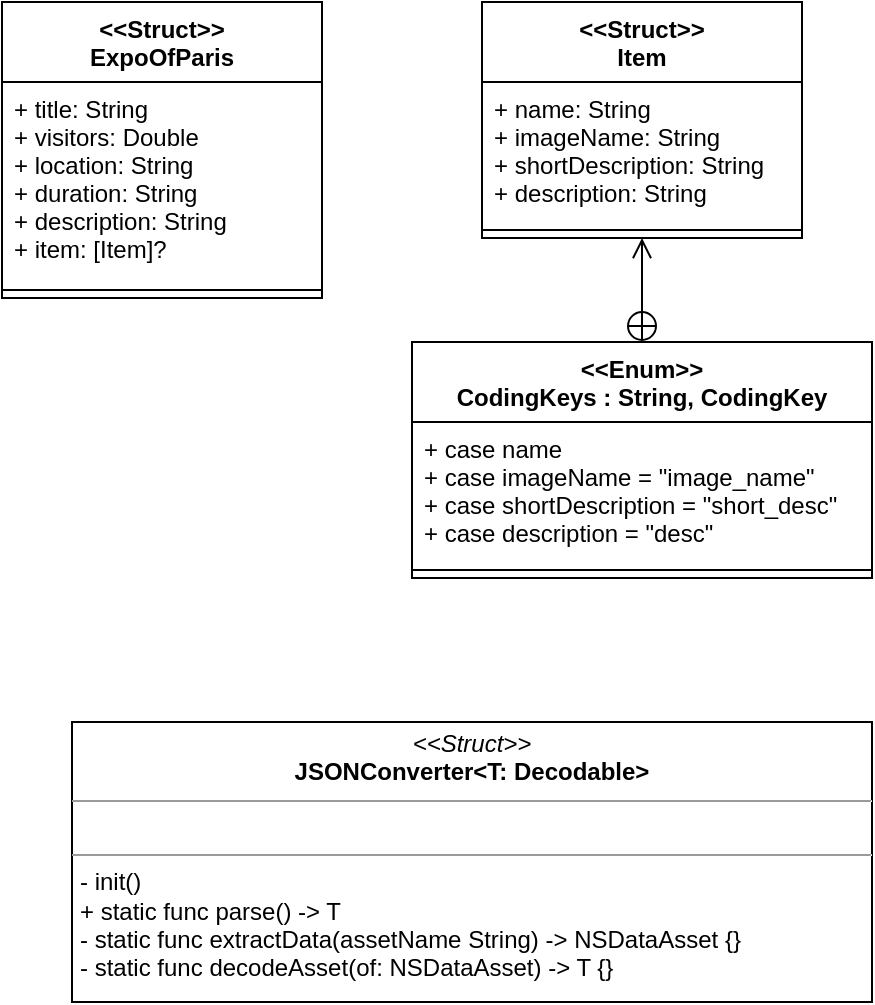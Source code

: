 <mxfile version="13.9.9" type="device"><diagram id="DoAuZeXyCWkiYN_5Xlwu" name="페이지-1"><mxGraphModel dx="706" dy="877" grid="1" gridSize="10" guides="1" tooltips="1" connect="1" arrows="1" fold="1" page="1" pageScale="1" pageWidth="827" pageHeight="1169" math="0" shadow="0"><root><mxCell id="0"/><mxCell id="1" parent="0"/><mxCell id="sS8VIflOAhUjXA8CO4Gy-1" value="&lt;&lt;Struct&gt;&gt;&#10;ExpoOfParis" style="swimlane;fontStyle=1;align=center;verticalAlign=top;childLayout=stackLayout;horizontal=1;startSize=40;horizontalStack=0;resizeParent=1;resizeParentMax=0;resizeLast=0;collapsible=1;marginBottom=0;" vertex="1" parent="1"><mxGeometry x="160" y="240" width="160" height="148" as="geometry"/></mxCell><mxCell id="sS8VIflOAhUjXA8CO4Gy-2" value="+ title: String&#10;+ visitors: Double&#10;+ location: String&#10;+ duration: String&#10;+ description: String&#10;+ item: [Item]?&#10;" style="text;strokeColor=none;fillColor=none;align=left;verticalAlign=top;spacingLeft=4;spacingRight=4;overflow=hidden;rotatable=0;points=[[0,0.5],[1,0.5]];portConstraint=eastwest;" vertex="1" parent="sS8VIflOAhUjXA8CO4Gy-1"><mxGeometry y="40" width="160" height="100" as="geometry"/></mxCell><mxCell id="sS8VIflOAhUjXA8CO4Gy-3" value="" style="line;strokeWidth=1;fillColor=none;align=left;verticalAlign=middle;spacingTop=-1;spacingLeft=3;spacingRight=3;rotatable=0;labelPosition=right;points=[];portConstraint=eastwest;" vertex="1" parent="sS8VIflOAhUjXA8CO4Gy-1"><mxGeometry y="140" width="160" height="8" as="geometry"/></mxCell><mxCell id="sS8VIflOAhUjXA8CO4Gy-5" value="&lt;&lt;Struct&gt;&gt;&#10;Item" style="swimlane;fontStyle=1;align=center;verticalAlign=top;childLayout=stackLayout;horizontal=1;startSize=40;horizontalStack=0;resizeParent=1;resizeParentMax=0;resizeLast=0;collapsible=1;marginBottom=0;" vertex="1" parent="1"><mxGeometry x="400" y="240" width="160" height="118" as="geometry"/></mxCell><mxCell id="sS8VIflOAhUjXA8CO4Gy-6" value="+ name: String&#10;+ imageName: String&#10;+ shortDescription: String&#10;+ description: String&#10;" style="text;strokeColor=none;fillColor=none;align=left;verticalAlign=top;spacingLeft=4;spacingRight=4;overflow=hidden;rotatable=0;points=[[0,0.5],[1,0.5]];portConstraint=eastwest;" vertex="1" parent="sS8VIflOAhUjXA8CO4Gy-5"><mxGeometry y="40" width="160" height="70" as="geometry"/></mxCell><mxCell id="sS8VIflOAhUjXA8CO4Gy-7" value="" style="line;strokeWidth=1;fillColor=none;align=left;verticalAlign=middle;spacingTop=-1;spacingLeft=3;spacingRight=3;rotatable=0;labelPosition=right;points=[];portConstraint=eastwest;" vertex="1" parent="sS8VIflOAhUjXA8CO4Gy-5"><mxGeometry y="110" width="160" height="8" as="geometry"/></mxCell><mxCell id="sS8VIflOAhUjXA8CO4Gy-14" value="" style="endArrow=open;startArrow=circlePlus;endFill=0;startFill=0;endSize=8;html=1;" edge="1" parent="1" source="sS8VIflOAhUjXA8CO4Gy-15" target="sS8VIflOAhUjXA8CO4Gy-5"><mxGeometry width="160" relative="1" as="geometry"><mxPoint x="480" y="480" as="sourcePoint"/><mxPoint x="450" y="380" as="targetPoint"/></mxGeometry></mxCell><mxCell id="sS8VIflOAhUjXA8CO4Gy-15" value="&lt;&lt;Enum&gt;&gt;&#10;CodingKeys : String, CodingKey" style="swimlane;fontStyle=1;align=center;verticalAlign=top;childLayout=stackLayout;horizontal=1;startSize=40;horizontalStack=0;resizeParent=1;resizeParentMax=0;resizeLast=0;collapsible=1;marginBottom=0;" vertex="1" parent="1"><mxGeometry x="365" y="410" width="230" height="118" as="geometry"/></mxCell><mxCell id="sS8VIflOAhUjXA8CO4Gy-16" value="+ case name&#10;+ case imageName = &quot;image_name&quot;&#10;+ case shortDescription = &quot;short_desc&quot;&#10;+ case description = &quot;desc&quot;" style="text;strokeColor=none;fillColor=none;align=left;verticalAlign=top;spacingLeft=4;spacingRight=4;overflow=hidden;rotatable=0;points=[[0,0.5],[1,0.5]];portConstraint=eastwest;" vertex="1" parent="sS8VIflOAhUjXA8CO4Gy-15"><mxGeometry y="40" width="230" height="70" as="geometry"/></mxCell><mxCell id="sS8VIflOAhUjXA8CO4Gy-17" value="" style="line;strokeWidth=1;fillColor=none;align=left;verticalAlign=middle;spacingTop=-1;spacingLeft=3;spacingRight=3;rotatable=0;labelPosition=right;points=[];portConstraint=eastwest;" vertex="1" parent="sS8VIflOAhUjXA8CO4Gy-15"><mxGeometry y="110" width="230" height="8" as="geometry"/></mxCell><mxCell id="sS8VIflOAhUjXA8CO4Gy-20" value="&lt;p style=&quot;margin: 0px ; margin-top: 4px ; text-align: center&quot;&gt;&lt;i&gt;&amp;lt;&amp;lt;Struct&amp;gt;&amp;gt;&lt;/i&gt;&lt;br&gt;&lt;b&gt;JSONConverter&amp;lt;T: Decodable&amp;gt;&lt;/b&gt;&lt;br&gt;&lt;/p&gt;&lt;hr size=&quot;1&quot;&gt;&lt;p style=&quot;margin: 0px ; margin-left: 4px&quot;&gt;&lt;br&gt;&lt;/p&gt;&lt;hr size=&quot;1&quot;&gt;&lt;p style=&quot;margin: 0px 0px 0px 4px&quot;&gt;- init()&amp;nbsp;&lt;/p&gt;&lt;p style=&quot;margin: 0px 0px 0px 4px&quot;&gt;+ static func parse() -&amp;gt; T&lt;/p&gt;&lt;p style=&quot;margin: 0px 0px 0px 4px&quot;&gt;- static func extractData(assetName String) -&amp;gt; NSDataAsset {}&lt;/p&gt;&lt;p style=&quot;margin: 0px 0px 0px 4px&quot;&gt;- static func decodeAsset(of: NSDataAsset) -&amp;gt; T {}&lt;span&gt;&amp;nbsp;&lt;/span&gt;&lt;/p&gt;" style="verticalAlign=top;align=left;overflow=fill;fontSize=12;fontFamily=Helvetica;html=1;" vertex="1" parent="1"><mxGeometry x="195" y="600" width="400" height="140" as="geometry"/></mxCell></root></mxGraphModel></diagram></mxfile>